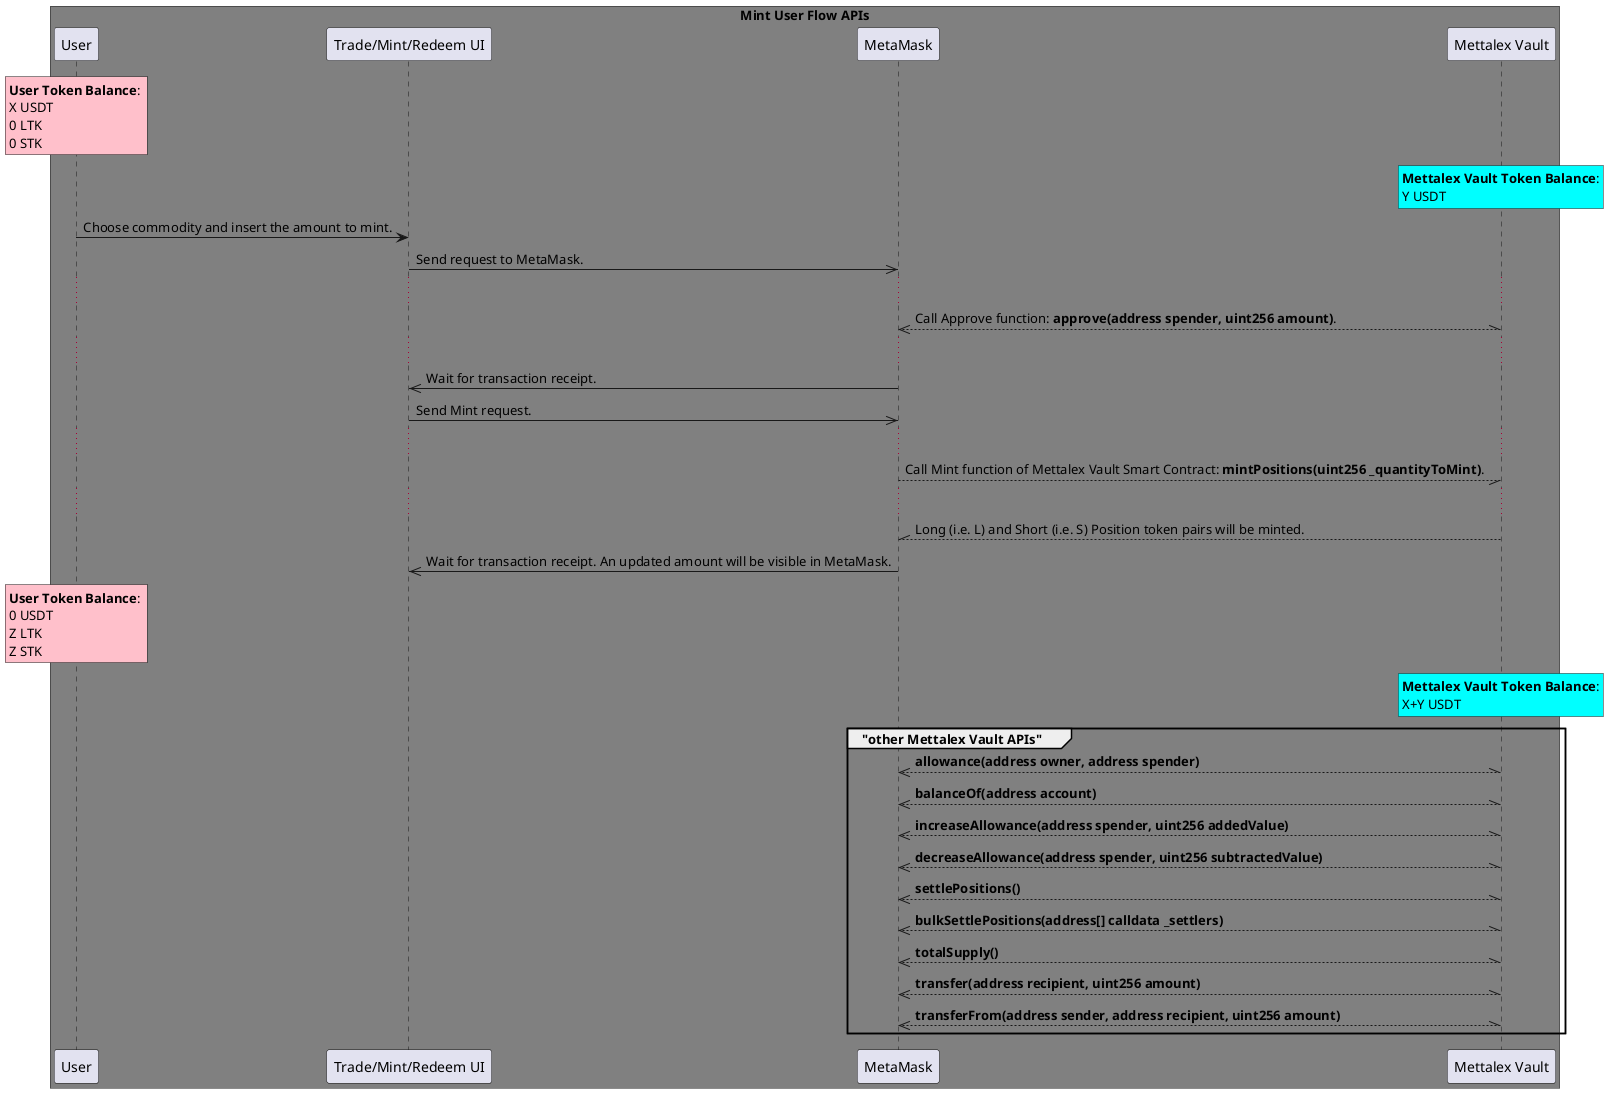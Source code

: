 @startuml

box "Mint User Flow APIs" #grey
participant "User" as user
participant "Trade/Mint/Redeem UI" as UI
participant "MetaMask" as MM
participant "Mettalex Vault" as MV

end box

rnote over user #pink: **User Token Balance**: \nX USDT \n0 LTK \n0 STK
rnote over MV #aqua: **Mettalex Vault Token Balance**:\nY USDT

user -> UI: Choose commodity and insert the amount to mint.
UI ->> MM: Send request to MetaMask.
...
MM //--\\ MV: Call Approve function: **approve(address spender, uint256 amount)**.
...
MM ->> UI: Wait for transaction receipt.
UI ->> MM: Send Mint request.
...
MM --// MV: Call Mint function of Mettalex Vault Smart Contract: **mintPositions(uint256 _quantityToMint)**.
...
MV --\\ MM: Long (i.e. L) and Short (i.e. S) Position token pairs will be minted.
MM ->> UI: Wait for transaction receipt. An updated amount will be visible in MetaMask.

rnote over user #pink: **User Token Balance**: \n0 USDT \nZ LTK \nZ STK
rnote over MV #aqua: **Mettalex Vault Token Balance**:\nX+Y USDT

group "other Mettalex Vault APIs"
MM //--\\ MV: **allowance(address owner, address spender)**
MM //--\\ MV: **balanceOf(address account)**
MM //--\\ MV: **increaseAllowance(address spender, uint256 addedValue)**
MM //--\\ MV: **decreaseAllowance(address spender, uint256 subtractedValue)**
MM //--\\ MV: **settlePositions()**
MM //--\\ MV: **bulkSettlePositions(address[] calldata _settlers)**
MM //--\\ MV: **totalSupply()**
MM //--\\ MV: **transfer(address recipient, uint256 amount)**
MM //--\\ MV: **transferFrom(address sender, address recipient, uint256 amount)**

end group

@enduml

